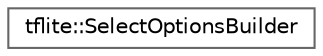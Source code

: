 digraph "Graphical Class Hierarchy"
{
 // LATEX_PDF_SIZE
  bgcolor="transparent";
  edge [fontname=Helvetica,fontsize=10,labelfontname=Helvetica,labelfontsize=10];
  node [fontname=Helvetica,fontsize=10,shape=box,height=0.2,width=0.4];
  rankdir="LR";
  Node0 [id="Node000000",label="tflite::SelectOptionsBuilder",height=0.2,width=0.4,color="grey40", fillcolor="white", style="filled",URL="$structtflite_1_1_select_options_builder.html",tooltip=" "];
}

